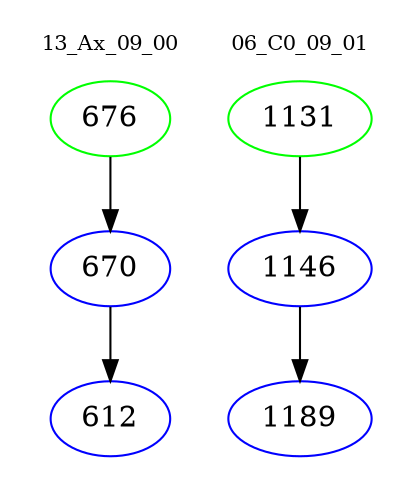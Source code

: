 digraph{
subgraph cluster_0 {
color = white
label = "13_Ax_09_00";
fontsize=10;
T0_676 [label="676", color="green"]
T0_676 -> T0_670 [color="black"]
T0_670 [label="670", color="blue"]
T0_670 -> T0_612 [color="black"]
T0_612 [label="612", color="blue"]
}
subgraph cluster_1 {
color = white
label = "06_C0_09_01";
fontsize=10;
T1_1131 [label="1131", color="green"]
T1_1131 -> T1_1146 [color="black"]
T1_1146 [label="1146", color="blue"]
T1_1146 -> T1_1189 [color="black"]
T1_1189 [label="1189", color="blue"]
}
}
